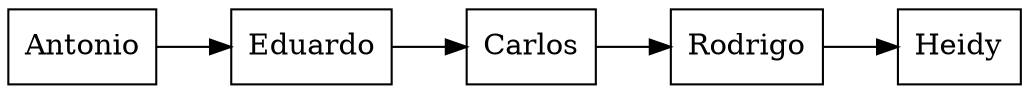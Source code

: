 digraph g {
 rankdir=LR; 
 node [shape = record]
"Antonio"->"Eduardo"->"Carlos"->"Rodrigo"->"Heidy"
}